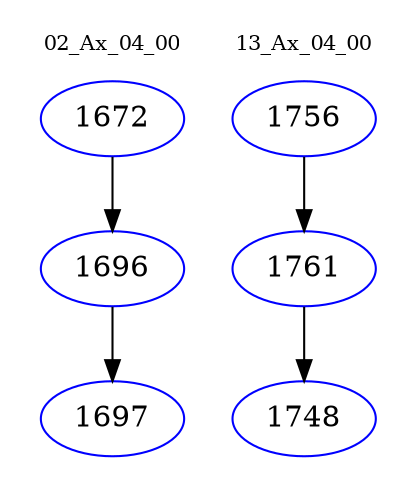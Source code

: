 digraph{
subgraph cluster_0 {
color = white
label = "02_Ax_04_00";
fontsize=10;
T0_1672 [label="1672", color="blue"]
T0_1672 -> T0_1696 [color="black"]
T0_1696 [label="1696", color="blue"]
T0_1696 -> T0_1697 [color="black"]
T0_1697 [label="1697", color="blue"]
}
subgraph cluster_1 {
color = white
label = "13_Ax_04_00";
fontsize=10;
T1_1756 [label="1756", color="blue"]
T1_1756 -> T1_1761 [color="black"]
T1_1761 [label="1761", color="blue"]
T1_1761 -> T1_1748 [color="black"]
T1_1748 [label="1748", color="blue"]
}
}
